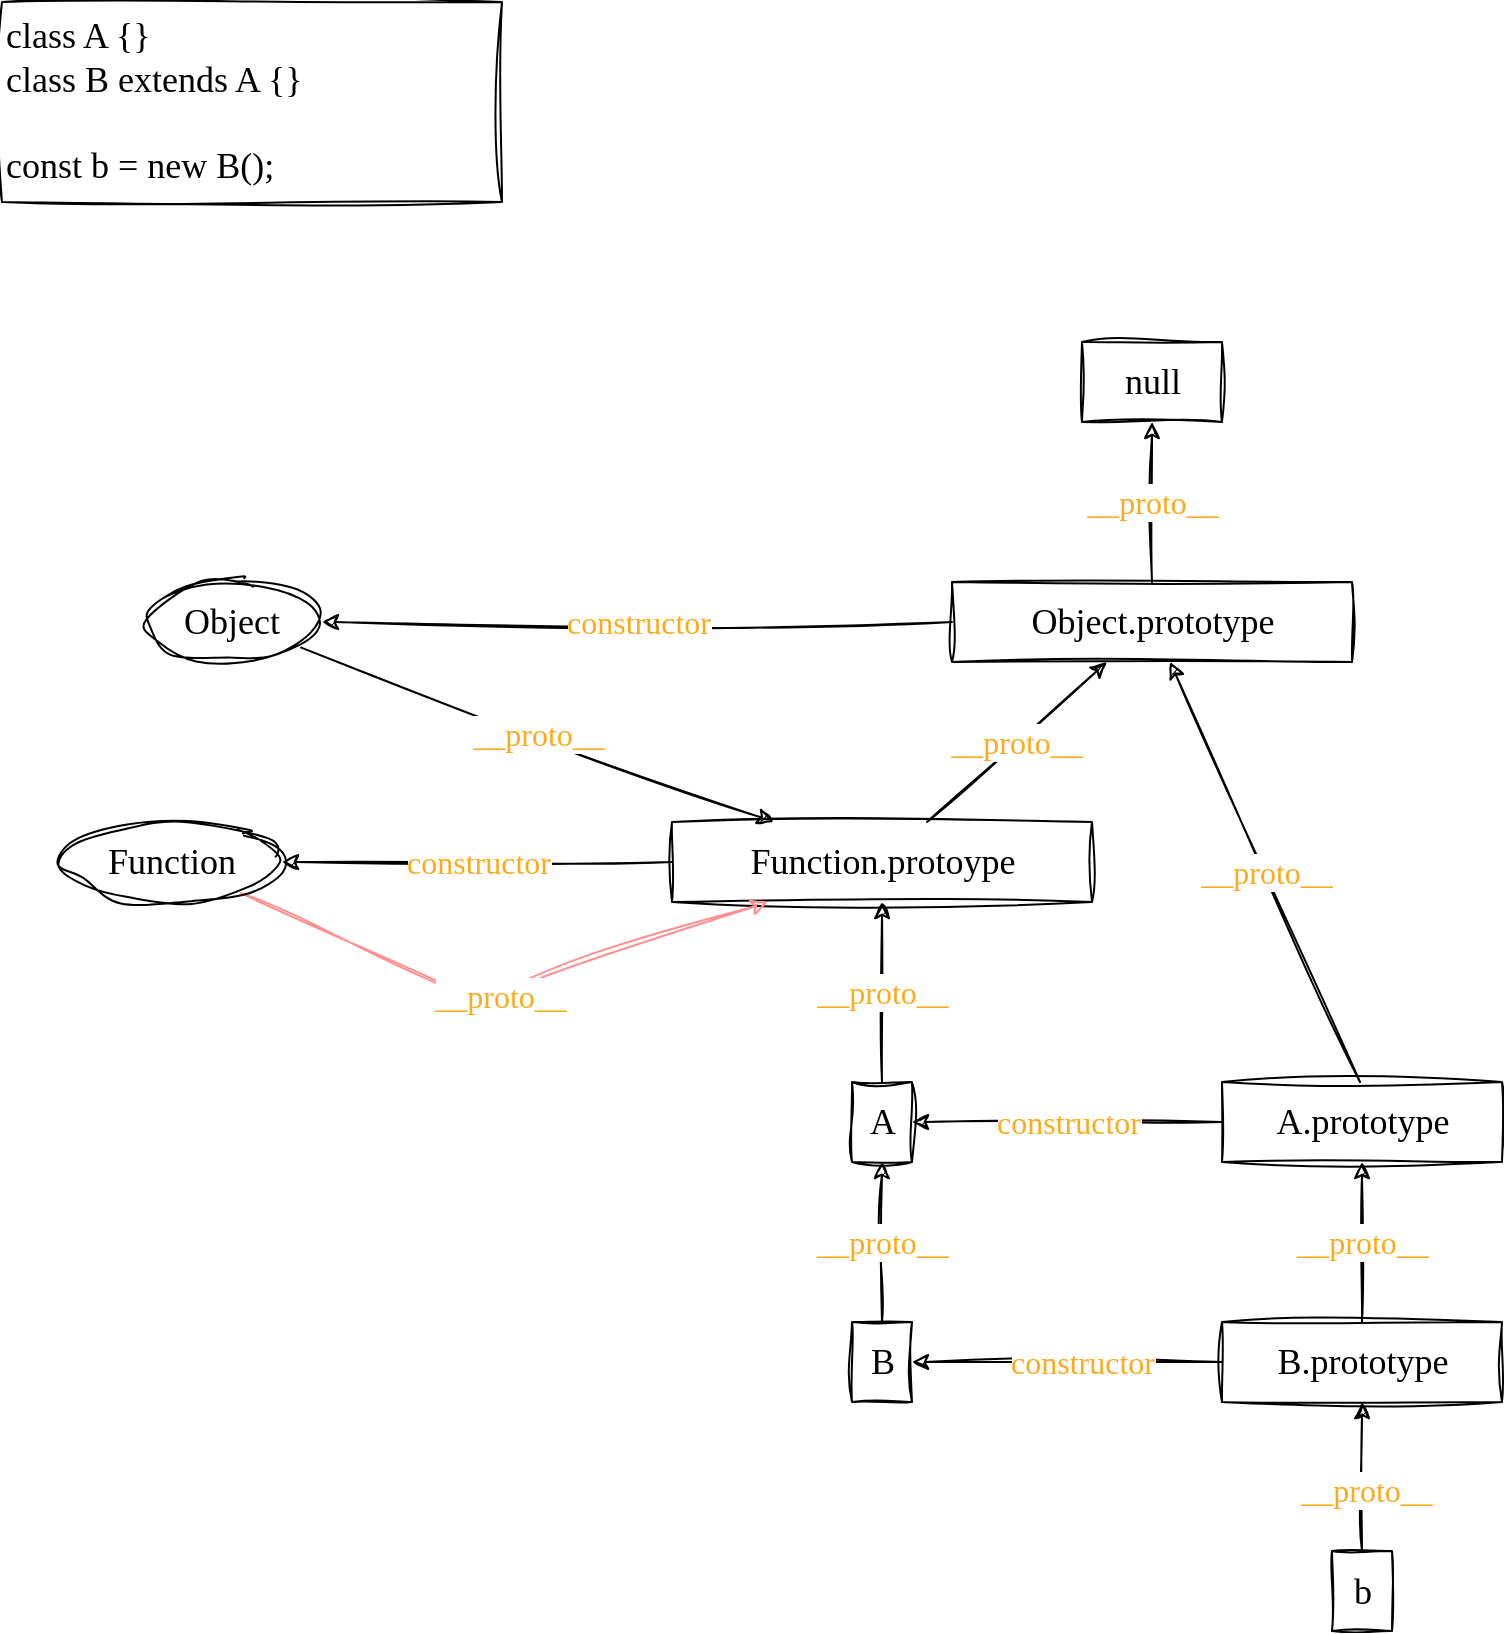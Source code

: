 <mxfile version="22.1.21" type="device">
  <diagram name="第 1 页" id="HCyBsoiFOZURK6ueyx_S">
    <mxGraphModel dx="1428" dy="664" grid="1" gridSize="10" guides="1" tooltips="1" connect="1" arrows="1" fold="1" page="1" pageScale="1" pageWidth="827" pageHeight="1169" math="0" shadow="0">
      <root>
        <mxCell id="0" />
        <mxCell id="1" parent="0" />
        <mxCell id="hDPzntoWV4MSSXqUHxLO-1" value="class A {}&#xa;class B extends A {}&#xa;&#xa;const b = new B();" style="text;whiteSpace=wrap;fontSize=18;fontFamily=Lucida Console;strokeColor=default;sketch=1;curveFitting=1;jiggle=2;" parent="1" vertex="1">
          <mxGeometry x="10" y="20" width="250" height="100" as="geometry" />
        </mxCell>
        <mxCell id="SEq-qQel_ntafTFyJsgw-3" value="" style="edgeStyle=orthogonalEdgeStyle;rounded=0;orthogonalLoop=1;jettySize=auto;html=1;fontSize=16;fontFamily=Lucida Console;fontColor=#FDAA1D;sketch=1;curveFitting=1;jiggle=2;" edge="1" parent="1" source="SEq-qQel_ntafTFyJsgw-1" target="SEq-qQel_ntafTFyJsgw-2">
          <mxGeometry relative="1" as="geometry" />
        </mxCell>
        <mxCell id="SEq-qQel_ntafTFyJsgw-4" value="__proto__" style="edgeLabel;html=1;align=center;verticalAlign=middle;resizable=0;points=[];fontSize=16;fontFamily=Lucida Console;fontColor=#FDAA1D;" vertex="1" connectable="0" parent="SEq-qQel_ntafTFyJsgw-3">
          <mxGeometry x="-0.175" y="-2" relative="1" as="geometry">
            <mxPoint as="offset" />
          </mxGeometry>
        </mxCell>
        <mxCell id="SEq-qQel_ntafTFyJsgw-1" value="b" style="text;html=1;align=center;verticalAlign=middle;resizable=0;points=[];autosize=1;strokeColor=default;fillColor=none;fontSize=18;fontFamily=Lucida Console;sketch=1;curveFitting=1;jiggle=2;" vertex="1" parent="1">
          <mxGeometry x="675" y="794.5" width="30" height="40" as="geometry" />
        </mxCell>
        <mxCell id="SEq-qQel_ntafTFyJsgw-6" value="" style="edgeStyle=orthogonalEdgeStyle;rounded=0;orthogonalLoop=1;jettySize=auto;html=1;fontSize=16;fontFamily=Lucida Console;fontColor=#FDAA1D;sketch=1;curveFitting=1;jiggle=2;" edge="1" parent="1" source="SEq-qQel_ntafTFyJsgw-2" target="SEq-qQel_ntafTFyJsgw-5">
          <mxGeometry relative="1" as="geometry" />
        </mxCell>
        <mxCell id="SEq-qQel_ntafTFyJsgw-7" value="constructor" style="edgeLabel;html=1;align=center;verticalAlign=middle;resizable=0;points=[];fontSize=16;fontFamily=Lucida Console;fontColor=#FDAA1D;" vertex="1" connectable="0" parent="SEq-qQel_ntafTFyJsgw-6">
          <mxGeometry x="0.075" relative="1" as="geometry">
            <mxPoint x="13" as="offset" />
          </mxGeometry>
        </mxCell>
        <mxCell id="SEq-qQel_ntafTFyJsgw-16" value="__proto__" style="edgeStyle=none;rounded=0;orthogonalLoop=1;jettySize=auto;html=1;elbow=vertical;fontSize=16;fontFamily=Lucida Console;fontColor=#FDAA1D;sketch=1;curveFitting=1;jiggle=2;" edge="1" parent="1" source="SEq-qQel_ntafTFyJsgw-2" target="SEq-qQel_ntafTFyJsgw-9">
          <mxGeometry relative="1" as="geometry" />
        </mxCell>
        <mxCell id="SEq-qQel_ntafTFyJsgw-2" value="B.prototype" style="text;html=1;align=center;verticalAlign=middle;resizable=0;points=[];autosize=1;strokeColor=default;fillColor=none;fontSize=18;fontFamily=Lucida Console;sketch=1;curveFitting=1;jiggle=2;" vertex="1" parent="1">
          <mxGeometry x="620" y="680" width="140" height="40" as="geometry" />
        </mxCell>
        <mxCell id="SEq-qQel_ntafTFyJsgw-28" value="__proto__" style="edgeStyle=none;rounded=0;orthogonalLoop=1;jettySize=auto;html=1;elbow=vertical;fontSize=16;fontFamily=Lucida Console;fontColor=#FDAA1D;sketch=1;curveFitting=1;jiggle=2;" edge="1" parent="1" source="SEq-qQel_ntafTFyJsgw-5" target="SEq-qQel_ntafTFyJsgw-12">
          <mxGeometry relative="1" as="geometry" />
        </mxCell>
        <mxCell id="SEq-qQel_ntafTFyJsgw-5" value="B" style="text;html=1;align=center;verticalAlign=middle;resizable=0;points=[];autosize=1;strokeColor=default;fillColor=none;fontSize=18;fontFamily=Lucida Console;sketch=1;curveFitting=1;jiggle=2;" vertex="1" parent="1">
          <mxGeometry x="435" y="680" width="30" height="40" as="geometry" />
        </mxCell>
        <mxCell id="SEq-qQel_ntafTFyJsgw-13" value="constructor" style="rounded=0;orthogonalLoop=1;jettySize=auto;html=1;elbow=vertical;fontSize=16;fontFamily=Lucida Console;fontColor=#FDAA1D;sketch=1;curveFitting=1;jiggle=2;" edge="1" parent="1" source="SEq-qQel_ntafTFyJsgw-9" target="SEq-qQel_ntafTFyJsgw-12">
          <mxGeometry relative="1" as="geometry" />
        </mxCell>
        <mxCell id="SEq-qQel_ntafTFyJsgw-27" value="__proto__" style="rounded=0;orthogonalLoop=1;jettySize=auto;html=1;elbow=vertical;fontSize=16;fontFamily=Lucida Console;fontColor=#FDAA1D;sketch=1;curveFitting=1;jiggle=2;exitX=0.493;exitY=0;exitDx=0;exitDy=0;exitPerimeter=0;" edge="1" parent="1" source="SEq-qQel_ntafTFyJsgw-9" target="SEq-qQel_ntafTFyJsgw-17">
          <mxGeometry relative="1" as="geometry">
            <mxPoint x="1075.005" y="685" as="sourcePoint" />
          </mxGeometry>
        </mxCell>
        <mxCell id="SEq-qQel_ntafTFyJsgw-9" value="A.prototype" style="text;html=1;align=center;verticalAlign=middle;resizable=0;points=[];autosize=1;strokeColor=default;fillColor=none;fontSize=18;fontFamily=Lucida Console;sketch=1;curveFitting=1;jiggle=2;" vertex="1" parent="1">
          <mxGeometry x="620" y="560" width="140" height="40" as="geometry" />
        </mxCell>
        <mxCell id="SEq-qQel_ntafTFyJsgw-15" value="__proto__" style="edgeStyle=none;rounded=0;orthogonalLoop=1;jettySize=auto;html=1;elbow=vertical;fontSize=16;fontFamily=Lucida Console;fontColor=#FDAA1D;sketch=1;curveFitting=1;jiggle=2;" edge="1" parent="1" source="SEq-qQel_ntafTFyJsgw-12" target="SEq-qQel_ntafTFyJsgw-14">
          <mxGeometry relative="1" as="geometry" />
        </mxCell>
        <mxCell id="SEq-qQel_ntafTFyJsgw-12" value="A" style="text;html=1;align=center;verticalAlign=middle;resizable=0;points=[];autosize=1;strokeColor=default;fillColor=none;fontSize=18;fontFamily=Lucida Console;sketch=1;curveFitting=1;jiggle=2;" vertex="1" parent="1">
          <mxGeometry x="435" y="560" width="30" height="40" as="geometry" />
        </mxCell>
        <mxCell id="SEq-qQel_ntafTFyJsgw-18" value="__proto__" style="edgeStyle=none;rounded=0;orthogonalLoop=1;jettySize=auto;html=1;elbow=vertical;fontSize=16;fontFamily=Lucida Console;fontColor=#FDAA1D;sketch=1;curveFitting=1;jiggle=2;" edge="1" parent="1" source="SEq-qQel_ntafTFyJsgw-14" target="SEq-qQel_ntafTFyJsgw-17">
          <mxGeometry relative="1" as="geometry">
            <mxPoint x="1179" y="470" as="sourcePoint" />
          </mxGeometry>
        </mxCell>
        <mxCell id="SEq-qQel_ntafTFyJsgw-23" value="constructor" style="edgeStyle=none;rounded=0;orthogonalLoop=1;jettySize=auto;html=1;elbow=vertical;fontSize=16;fontFamily=Lucida Console;fontColor=#FDAA1D;sketch=1;curveFitting=1;jiggle=2;" edge="1" parent="1" source="SEq-qQel_ntafTFyJsgw-14" target="SEq-qQel_ntafTFyJsgw-22">
          <mxGeometry relative="1" as="geometry" />
        </mxCell>
        <mxCell id="SEq-qQel_ntafTFyJsgw-14" value="Function.protoype" style="text;html=1;align=center;verticalAlign=middle;resizable=0;points=[];autosize=1;strokeColor=default;fillColor=none;fontSize=18;fontFamily=Lucida Console;sketch=1;curveFitting=1;jiggle=2;" vertex="1" parent="1">
          <mxGeometry x="345" y="430" width="210" height="40" as="geometry" />
        </mxCell>
        <mxCell id="SEq-qQel_ntafTFyJsgw-20" value="constructor" style="edgeStyle=none;rounded=0;orthogonalLoop=1;jettySize=auto;html=1;elbow=vertical;fontSize=16;fontFamily=Lucida Console;fontColor=#FDAA1D;sketch=1;curveFitting=1;jiggle=2;" edge="1" parent="1" source="SEq-qQel_ntafTFyJsgw-17" target="SEq-qQel_ntafTFyJsgw-19">
          <mxGeometry relative="1" as="geometry" />
        </mxCell>
        <mxCell id="SEq-qQel_ntafTFyJsgw-26" value="__proto__" style="edgeStyle=none;rounded=0;orthogonalLoop=1;jettySize=auto;html=1;elbow=vertical;fontSize=16;fontFamily=Lucida Console;fontColor=#FDAA1D;sketch=1;curveFitting=1;jiggle=2;" edge="1" parent="1" source="SEq-qQel_ntafTFyJsgw-17" target="SEq-qQel_ntafTFyJsgw-25">
          <mxGeometry relative="1" as="geometry" />
        </mxCell>
        <mxCell id="SEq-qQel_ntafTFyJsgw-17" value="Object.prototype" style="text;html=1;align=center;verticalAlign=middle;resizable=0;points=[];autosize=1;strokeColor=default;fillColor=none;fontSize=18;fontFamily=Lucida Console;sketch=1;curveFitting=1;jiggle=2;" vertex="1" parent="1">
          <mxGeometry x="485" y="310" width="200" height="40" as="geometry" />
        </mxCell>
        <mxCell id="SEq-qQel_ntafTFyJsgw-24" value="__proto__" style="edgeStyle=none;rounded=0;orthogonalLoop=1;jettySize=auto;html=1;elbow=vertical;fontSize=16;fontFamily=Lucida Console;fontColor=#FDAA1D;sketch=1;curveFitting=1;jiggle=2;" edge="1" parent="1" source="SEq-qQel_ntafTFyJsgw-19" target="SEq-qQel_ntafTFyJsgw-14">
          <mxGeometry relative="1" as="geometry" />
        </mxCell>
        <mxCell id="SEq-qQel_ntafTFyJsgw-19" value="Object" style="html=1;align=center;verticalAlign=middle;resizable=0;autosize=1;strokeColor=default;fillColor=none;fontSize=18;fontFamily=Lucida Console;sketch=1;curveFitting=1;jiggle=2;shape=ellipse;perimeter=ellipsePerimeter;whiteSpace=wrap;aspect=fixed;" vertex="1" parent="1">
          <mxGeometry x="80" y="310" width="90" height="40" as="geometry" />
        </mxCell>
        <mxCell id="SEq-qQel_ntafTFyJsgw-29" value="__proto__" style="edgeStyle=none;rounded=0;orthogonalLoop=1;jettySize=auto;html=1;elbow=vertical;fontSize=16;fontFamily=Lucida Console;fontColor=#FDAA1D;sketch=1;curveFitting=1;jiggle=2;strokeColor=#FF8F8F;" edge="1" parent="1" source="SEq-qQel_ntafTFyJsgw-22" target="SEq-qQel_ntafTFyJsgw-14">
          <mxGeometry relative="1" as="geometry">
            <Array as="points">
              <mxPoint x="250" y="520" />
            </Array>
          </mxGeometry>
        </mxCell>
        <mxCell id="SEq-qQel_ntafTFyJsgw-22" value="Function" style="html=1;align=center;verticalAlign=middle;resizable=0;autosize=1;strokeColor=default;fillColor=none;fontSize=18;fontFamily=Lucida Console;sketch=1;curveFitting=1;jiggle=2;shape=ellipse;perimeter=ellipsePerimeter;whiteSpace=wrap;aspect=fixed;" vertex="1" parent="1">
          <mxGeometry x="40" y="430" width="110" height="40" as="geometry" />
        </mxCell>
        <mxCell id="SEq-qQel_ntafTFyJsgw-25" value="null" style="text;html=1;align=center;verticalAlign=middle;resizable=0;points=[];autosize=1;strokeColor=default;fillColor=none;fontSize=18;fontFamily=Lucida Console;sketch=1;curveFitting=1;jiggle=2;" vertex="1" parent="1">
          <mxGeometry x="550" y="190" width="70" height="40" as="geometry" />
        </mxCell>
      </root>
    </mxGraphModel>
  </diagram>
</mxfile>

